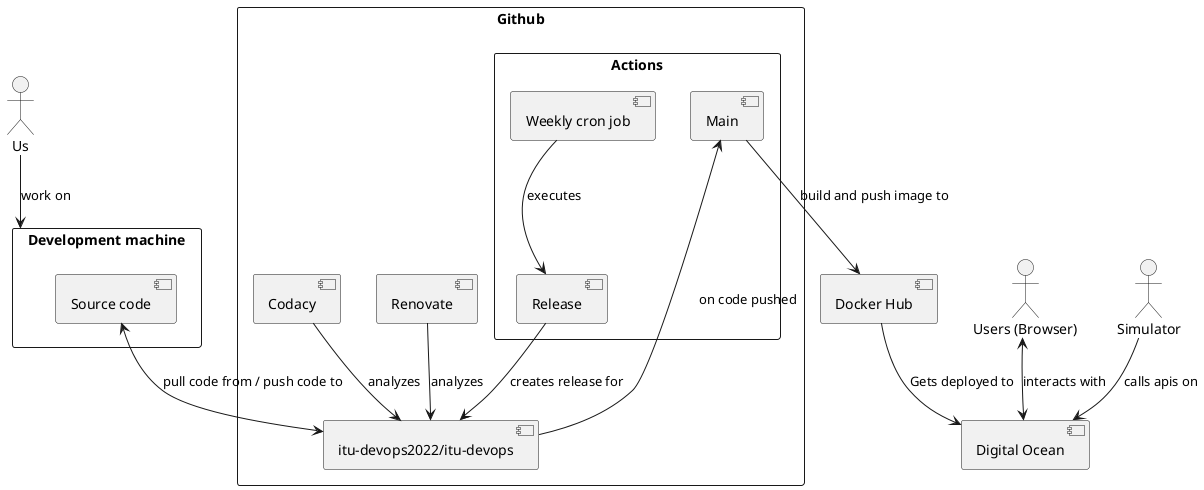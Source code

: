 @startuml

actor "Us"

rectangle "Development machine" as dm {
  [Source code]
}


rectangle "Github" as gh {
  [itu-devops2022/itu-devops]
  rectangle "Actions" {
    [Main]
    [Release]
    [Weekly cron job]
  }
  [Renovate]
  [Codacy]
}


[Docker Hub]

[Digital Ocean]


actor "Users (Browser)"

actor "Simulator"

[Us] --> dm : work on
[Source code] <--> [itu-devops2022/itu-devops] : pull code from / push code to
[Main] --> [Docker Hub] : build and push image to
[itu-devops2022/itu-devops] --> [Main] : on code pushed

[Docker Hub] --> [Digital Ocean] : Gets deployed to


[Weekly cron job] --> [Release] : executes
[Release] --> [itu-devops2022/itu-devops] : creates release for
[Renovate] --> [itu-devops2022/itu-devops] : analyzes
[Codacy] --> [itu-devops2022/itu-devops] : analyzes

[Users (Browser)] <--> [Digital Ocean] : interacts with
[Simulator] --> [Digital Ocean] : calls apis on


@enduml